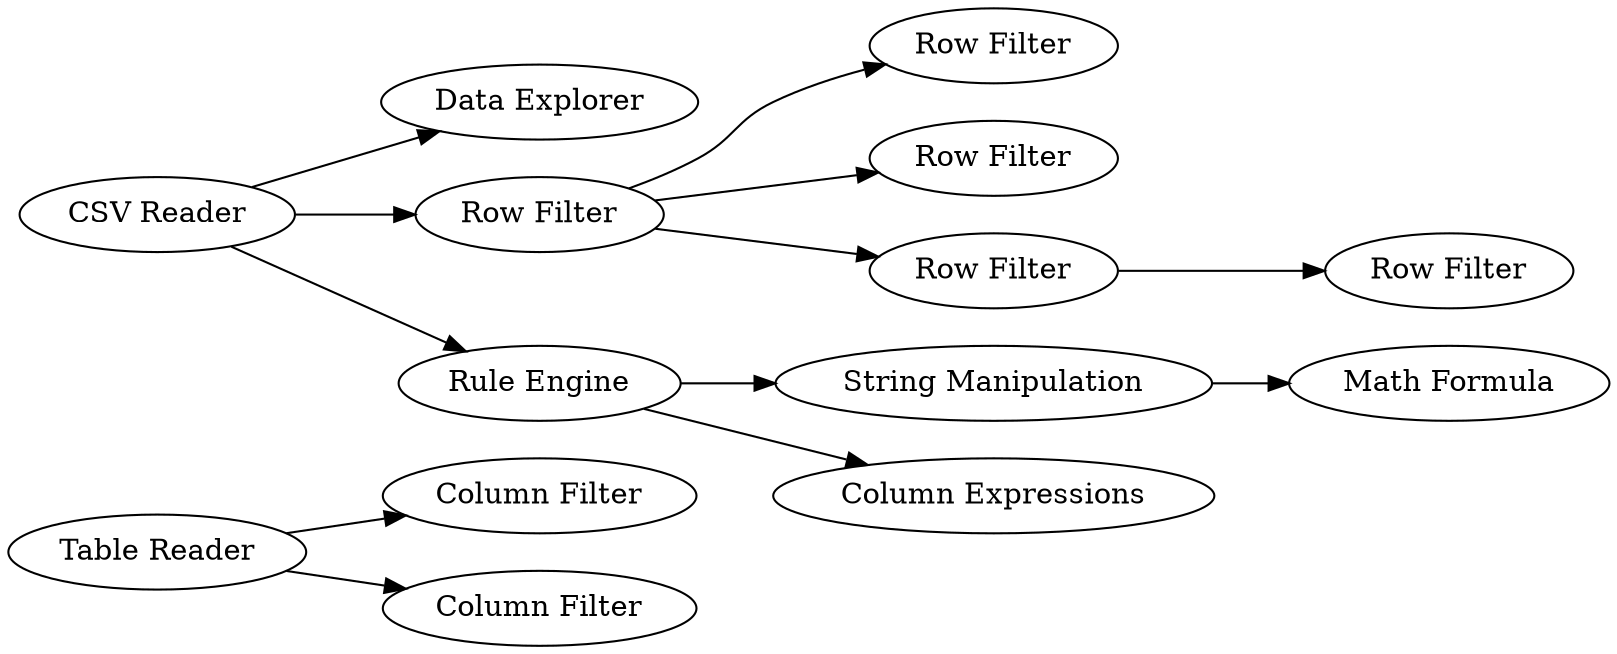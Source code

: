 digraph {
	"-5212952507173157414_12" [label="Column Filter"]
	"-5212952507173157414_3" [label="String Manipulation"]
	"-5212952507173157414_4" [label="Math Formula"]
	"-5212952507173157414_8" [label="Row Filter"]
	"-5212952507173157414_14" [label="Column Filter"]
	"-5212952507173157414_10" [label="Row Filter"]
	"-5212952507173157414_31" [label="Data Explorer"]
	"-5212952507173157414_13" [label="Table Reader"]
	"-5212952507173157414_1" [label="Row Filter"]
	"-5212952507173157414_6" [label="CSV Reader"]
	"-5212952507173157414_9" [label="Row Filter"]
	"-5212952507173157414_30" [label="Column Expressions"]
	"-5212952507173157414_5" [label="Rule Engine"]
	"-5212952507173157414_11" [label="Row Filter"]
	"-5212952507173157414_5" -> "-5212952507173157414_3"
	"-5212952507173157414_6" -> "-5212952507173157414_1"
	"-5212952507173157414_1" -> "-5212952507173157414_9"
	"-5212952507173157414_6" -> "-5212952507173157414_31"
	"-5212952507173157414_9" -> "-5212952507173157414_11"
	"-5212952507173157414_5" -> "-5212952507173157414_30"
	"-5212952507173157414_13" -> "-5212952507173157414_14"
	"-5212952507173157414_6" -> "-5212952507173157414_5"
	"-5212952507173157414_3" -> "-5212952507173157414_4"
	"-5212952507173157414_1" -> "-5212952507173157414_8"
	"-5212952507173157414_13" -> "-5212952507173157414_12"
	"-5212952507173157414_1" -> "-5212952507173157414_10"
	rankdir=LR
}
